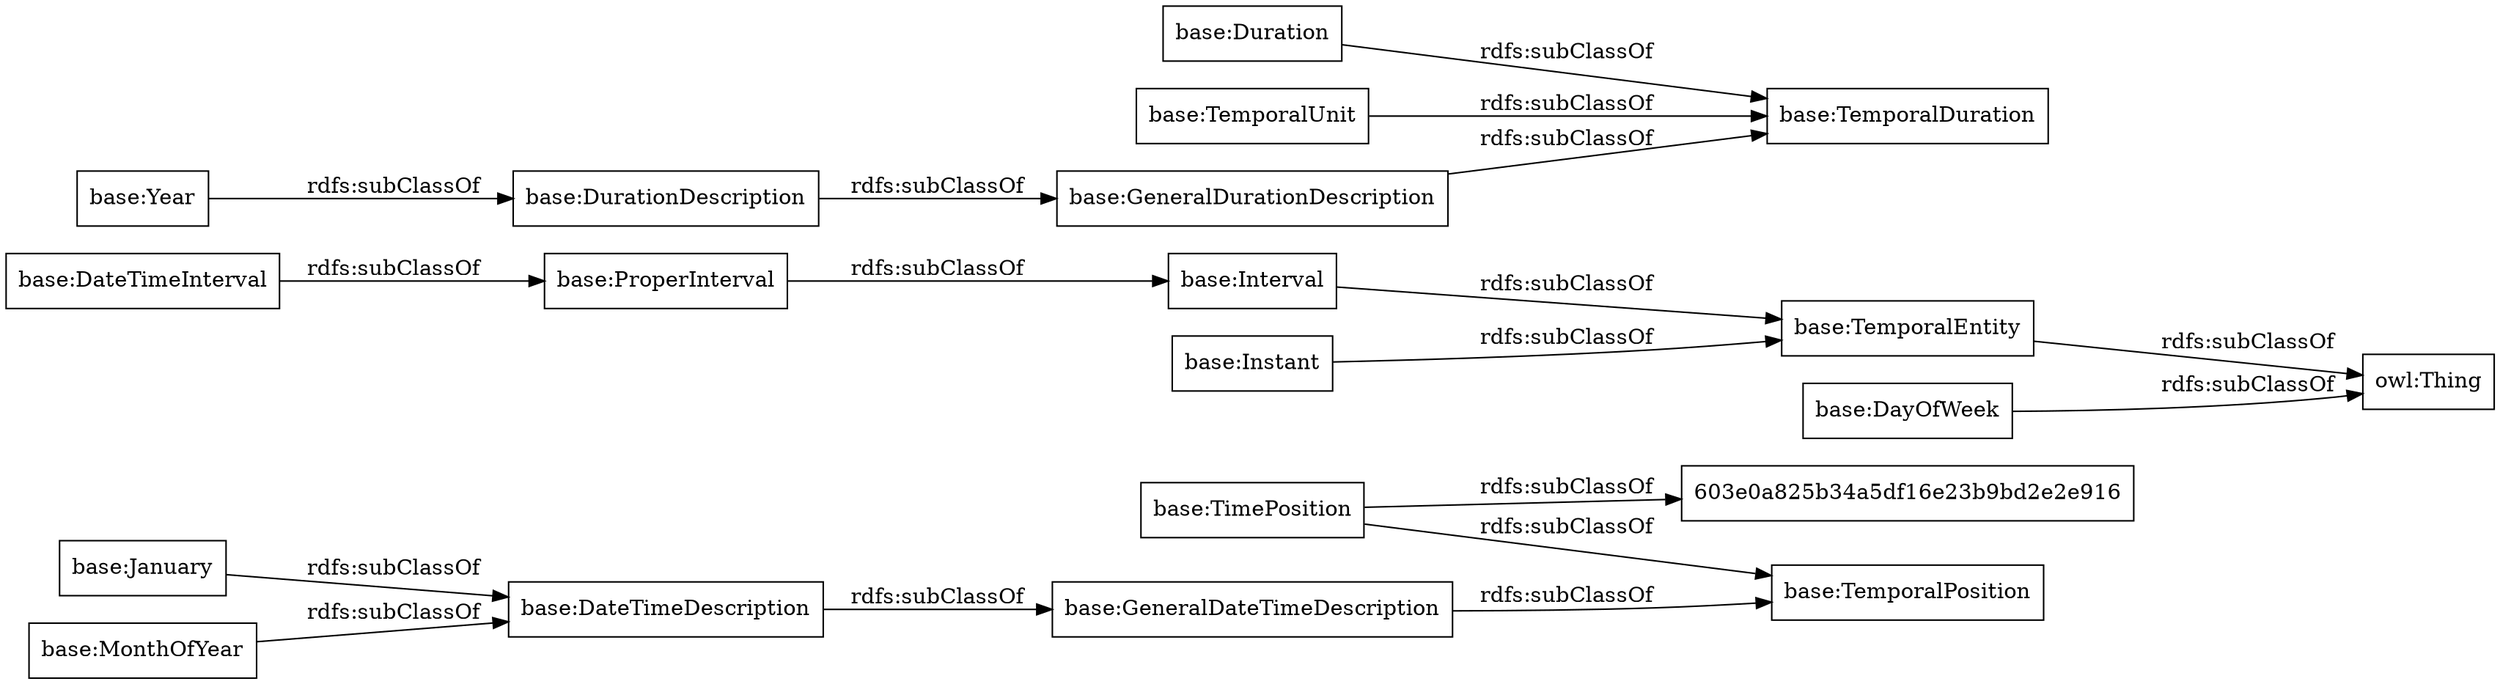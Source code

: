 digraph ar2dtool_diagram { 
rankdir=LR;
size="1000"
node [shape = rectangle, color="black"]; "base:GeneralDateTimeDescription" "base:DateTimeInterval" "base:DurationDescription" "base:TemporalDuration" "base:Duration" "base:GeneralDurationDescription" "base:January" "base:ProperInterval" "base:TimePosition" "base:TemporalPosition" "base:Interval" "base:TemporalEntity" "base:Year" "base:MonthOfYear" "603e0a825b34a5df16e23b9bd2e2e916" "base:DateTimeDescription" "base:TemporalUnit" "base:Instant" "base:DayOfWeek" ; /*classes style*/
	"base:ProperInterval" -> "base:Interval" [ label = "rdfs:subClassOf" ];
	"base:DayOfWeek" -> "owl:Thing" [ label = "rdfs:subClassOf" ];
	"base:DurationDescription" -> "base:GeneralDurationDescription" [ label = "rdfs:subClassOf" ];
	"base:Year" -> "base:DurationDescription" [ label = "rdfs:subClassOf" ];
	"base:GeneralDurationDescription" -> "base:TemporalDuration" [ label = "rdfs:subClassOf" ];
	"base:January" -> "base:DateTimeDescription" [ label = "rdfs:subClassOf" ];
	"base:TimePosition" -> "603e0a825b34a5df16e23b9bd2e2e916" [ label = "rdfs:subClassOf" ];
	"base:TimePosition" -> "base:TemporalPosition" [ label = "rdfs:subClassOf" ];
	"base:TemporalUnit" -> "base:TemporalDuration" [ label = "rdfs:subClassOf" ];
	"base:TemporalEntity" -> "owl:Thing" [ label = "rdfs:subClassOf" ];
	"base:Instant" -> "base:TemporalEntity" [ label = "rdfs:subClassOf" ];
	"base:Duration" -> "base:TemporalDuration" [ label = "rdfs:subClassOf" ];
	"base:DateTimeDescription" -> "base:GeneralDateTimeDescription" [ label = "rdfs:subClassOf" ];
	"base:MonthOfYear" -> "base:DateTimeDescription" [ label = "rdfs:subClassOf" ];
	"base:DateTimeInterval" -> "base:ProperInterval" [ label = "rdfs:subClassOf" ];
	"base:GeneralDateTimeDescription" -> "base:TemporalPosition" [ label = "rdfs:subClassOf" ];
	"base:Interval" -> "base:TemporalEntity" [ label = "rdfs:subClassOf" ];

}
